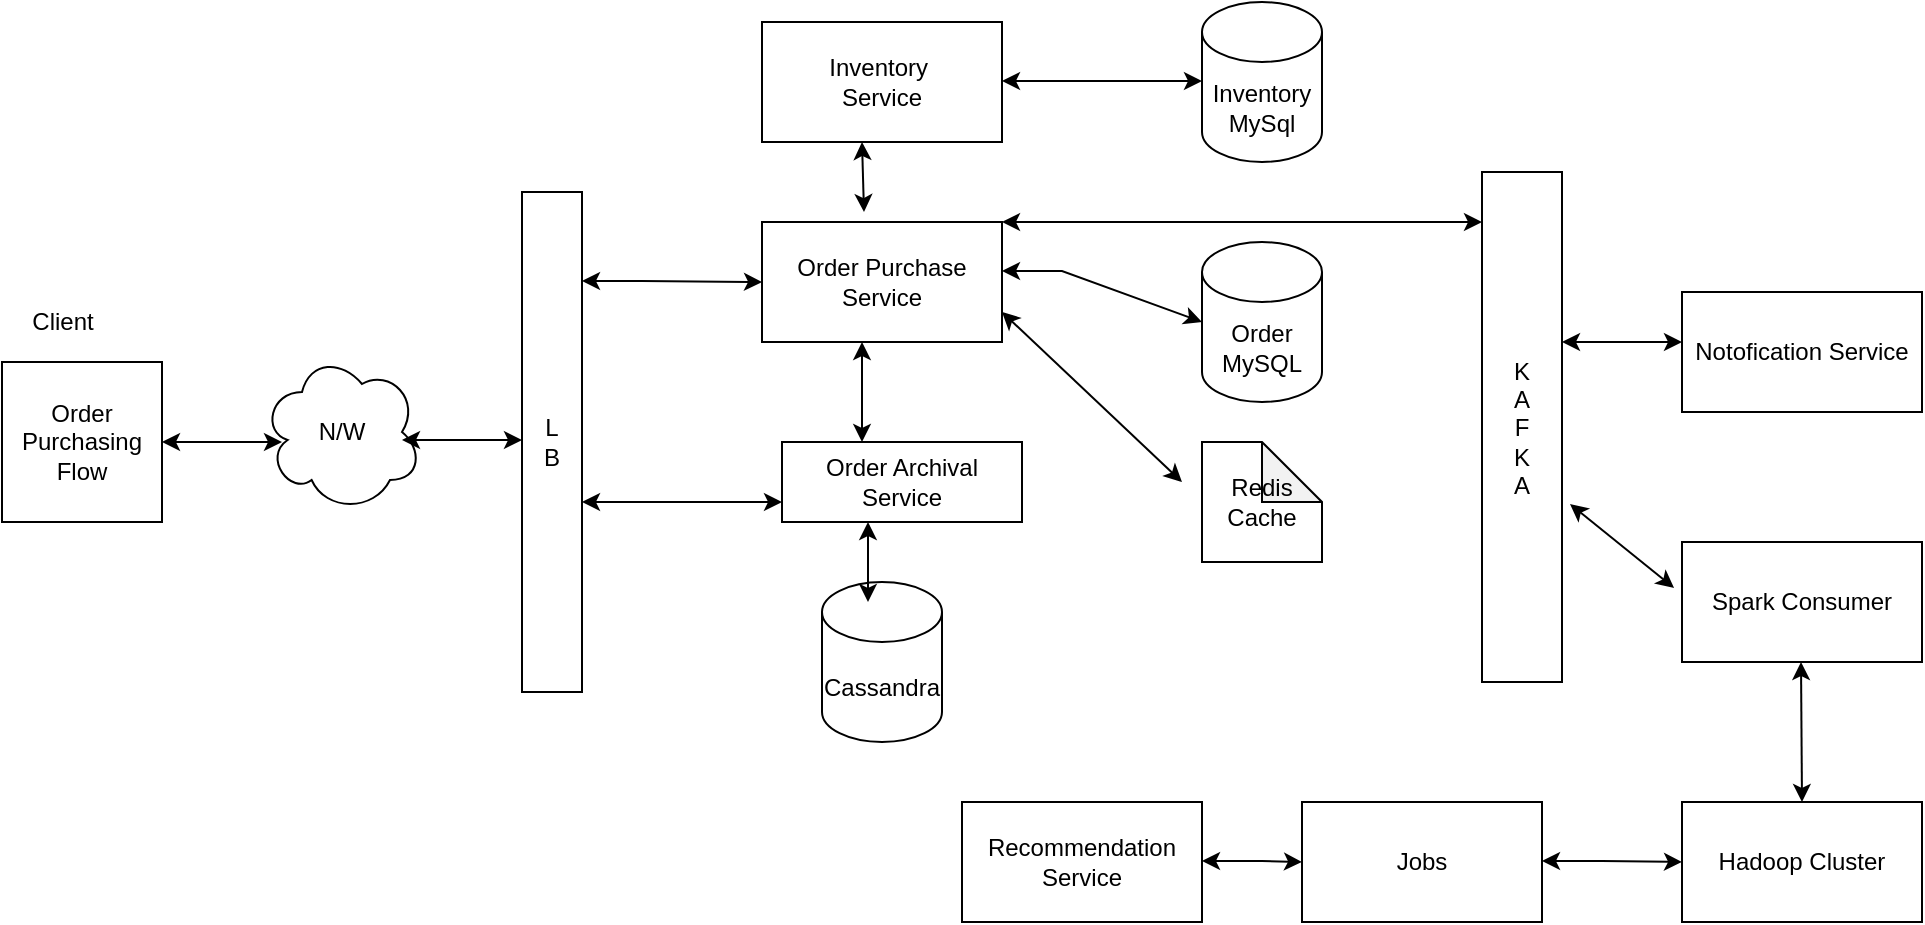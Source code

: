 <mxfile version="20.5.3" type="github">
  <diagram id="9tN5ClGx5iQZVLSTjroQ" name="Page-1">
    <mxGraphModel dx="1422" dy="762" grid="1" gridSize="10" guides="1" tooltips="1" connect="1" arrows="1" fold="1" page="1" pageScale="1" pageWidth="1200" pageHeight="1920" math="0" shadow="0">
      <root>
        <mxCell id="0" />
        <mxCell id="1" parent="0" />
        <mxCell id="5CxpkVeVXIalpc9fhNLH-1" value="Order Purchasing Flow" style="whiteSpace=wrap;html=1;aspect=fixed;" parent="1" vertex="1">
          <mxGeometry x="90" y="190" width="80" height="80" as="geometry" />
        </mxCell>
        <mxCell id="5CxpkVeVXIalpc9fhNLH-2" value="L&lt;br&gt;B" style="rounded=0;whiteSpace=wrap;html=1;" parent="1" vertex="1">
          <mxGeometry x="350" y="105" width="30" height="250" as="geometry" />
        </mxCell>
        <mxCell id="5CxpkVeVXIalpc9fhNLH-3" value="Client" style="text;html=1;align=center;verticalAlign=middle;resizable=0;points=[];autosize=1;strokeColor=none;fillColor=none;" parent="1" vertex="1">
          <mxGeometry x="95" y="155" width="50" height="30" as="geometry" />
        </mxCell>
        <mxCell id="5CxpkVeVXIalpc9fhNLH-4" value="N/W" style="ellipse;shape=cloud;whiteSpace=wrap;html=1;" parent="1" vertex="1">
          <mxGeometry x="220" y="185" width="80" height="80" as="geometry" />
        </mxCell>
        <mxCell id="5CxpkVeVXIalpc9fhNLH-5" value="Order Purchase Service" style="rounded=0;whiteSpace=wrap;html=1;" parent="1" vertex="1">
          <mxGeometry x="470" y="120" width="120" height="60" as="geometry" />
        </mxCell>
        <mxCell id="5CxpkVeVXIalpc9fhNLH-6" value="Order&lt;br&gt;MySQL" style="shape=cylinder3;whiteSpace=wrap;html=1;boundedLbl=1;backgroundOutline=1;size=15;" parent="1" vertex="1">
          <mxGeometry x="690" y="130" width="60" height="80" as="geometry" />
        </mxCell>
        <mxCell id="5CxpkVeVXIalpc9fhNLH-7" value="Redis Cache" style="shape=note;whiteSpace=wrap;html=1;backgroundOutline=1;darkOpacity=0.05;size=30;" parent="1" vertex="1">
          <mxGeometry x="690" y="230" width="60" height="60" as="geometry" />
        </mxCell>
        <mxCell id="5CxpkVeVXIalpc9fhNLH-8" value="Cassandra" style="shape=cylinder3;whiteSpace=wrap;html=1;boundedLbl=1;backgroundOutline=1;size=15;" parent="1" vertex="1">
          <mxGeometry x="500" y="300" width="60" height="80" as="geometry" />
        </mxCell>
        <mxCell id="5CxpkVeVXIalpc9fhNLH-9" value="Order Archival Service" style="rounded=0;whiteSpace=wrap;html=1;" parent="1" vertex="1">
          <mxGeometry x="480" y="230" width="120" height="40" as="geometry" />
        </mxCell>
        <mxCell id="5CxpkVeVXIalpc9fhNLH-10" value="K&lt;br&gt;A&lt;br&gt;F&lt;br&gt;K&lt;br&gt;A" style="rounded=0;whiteSpace=wrap;html=1;" parent="1" vertex="1">
          <mxGeometry x="830" y="95" width="40" height="255" as="geometry" />
        </mxCell>
        <mxCell id="5CxpkVeVXIalpc9fhNLH-11" value="Notofication Service" style="rounded=0;whiteSpace=wrap;html=1;" parent="1" vertex="1">
          <mxGeometry x="930" y="155" width="120" height="60" as="geometry" />
        </mxCell>
        <mxCell id="5CxpkVeVXIalpc9fhNLH-12" value="Spark Consumer" style="rounded=0;whiteSpace=wrap;html=1;" parent="1" vertex="1">
          <mxGeometry x="930" y="280" width="120" height="60" as="geometry" />
        </mxCell>
        <mxCell id="5CxpkVeVXIalpc9fhNLH-13" value="Hadoop Cluster" style="rounded=0;whiteSpace=wrap;html=1;" parent="1" vertex="1">
          <mxGeometry x="930" y="410" width="120" height="60" as="geometry" />
        </mxCell>
        <mxCell id="5CxpkVeVXIalpc9fhNLH-14" value="Jobs" style="rounded=0;whiteSpace=wrap;html=1;" parent="1" vertex="1">
          <mxGeometry x="740" y="410" width="120" height="60" as="geometry" />
        </mxCell>
        <mxCell id="5CxpkVeVXIalpc9fhNLH-15" value="Recommendation&lt;br&gt;Service" style="rounded=0;whiteSpace=wrap;html=1;" parent="1" vertex="1">
          <mxGeometry x="570" y="410" width="120" height="60" as="geometry" />
        </mxCell>
        <mxCell id="5CxpkVeVXIalpc9fhNLH-16" value="Inventory&lt;br&gt;MySql" style="shape=cylinder3;whiteSpace=wrap;html=1;boundedLbl=1;backgroundOutline=1;size=15;" parent="1" vertex="1">
          <mxGeometry x="690" y="10" width="60" height="80" as="geometry" />
        </mxCell>
        <mxCell id="5CxpkVeVXIalpc9fhNLH-17" value="Inventory&amp;nbsp;&lt;br&gt;Service" style="rounded=0;whiteSpace=wrap;html=1;" parent="1" vertex="1">
          <mxGeometry x="470" y="20" width="120" height="60" as="geometry" />
        </mxCell>
        <mxCell id="5CxpkVeVXIalpc9fhNLH-18" value="" style="endArrow=classic;startArrow=classic;html=1;rounded=0;" parent="1" edge="1">
          <mxGeometry width="50" height="50" relative="1" as="geometry">
            <mxPoint x="170" y="230" as="sourcePoint" />
            <mxPoint x="230" y="230" as="targetPoint" />
            <Array as="points">
              <mxPoint x="200" y="230" />
            </Array>
          </mxGeometry>
        </mxCell>
        <mxCell id="5CxpkVeVXIalpc9fhNLH-19" value="" style="endArrow=classic;startArrow=classic;html=1;rounded=0;" parent="1" edge="1">
          <mxGeometry width="50" height="50" relative="1" as="geometry">
            <mxPoint x="290" y="229" as="sourcePoint" />
            <mxPoint x="350" y="229" as="targetPoint" />
            <Array as="points">
              <mxPoint x="320" y="229" />
            </Array>
          </mxGeometry>
        </mxCell>
        <mxCell id="5CxpkVeVXIalpc9fhNLH-20" value="" style="endArrow=classic;startArrow=classic;html=1;rounded=0;entryX=0;entryY=0.5;entryDx=0;entryDy=0;" parent="1" target="5CxpkVeVXIalpc9fhNLH-5" edge="1">
          <mxGeometry width="50" height="50" relative="1" as="geometry">
            <mxPoint x="380" y="149.5" as="sourcePoint" />
            <mxPoint x="440" y="149.5" as="targetPoint" />
            <Array as="points">
              <mxPoint x="410" y="149.5" />
            </Array>
          </mxGeometry>
        </mxCell>
        <mxCell id="5CxpkVeVXIalpc9fhNLH-21" value="" style="endArrow=classic;startArrow=classic;html=1;rounded=0;" parent="1" edge="1">
          <mxGeometry width="50" height="50" relative="1" as="geometry">
            <mxPoint x="380" y="260" as="sourcePoint" />
            <mxPoint x="480" y="260" as="targetPoint" />
            <Array as="points">
              <mxPoint x="410" y="260" />
            </Array>
          </mxGeometry>
        </mxCell>
        <mxCell id="5CxpkVeVXIalpc9fhNLH-22" value="" style="endArrow=classic;startArrow=classic;html=1;rounded=0;exitX=1;exitY=0.75;exitDx=0;exitDy=0;" parent="1" source="5CxpkVeVXIalpc9fhNLH-5" edge="1">
          <mxGeometry width="50" height="50" relative="1" as="geometry">
            <mxPoint x="600" y="249.5" as="sourcePoint" />
            <mxPoint x="680" y="250" as="targetPoint" />
            <Array as="points" />
          </mxGeometry>
        </mxCell>
        <mxCell id="5CxpkVeVXIalpc9fhNLH-23" value="" style="endArrow=classic;startArrow=classic;html=1;rounded=0;" parent="1" edge="1">
          <mxGeometry width="50" height="50" relative="1" as="geometry">
            <mxPoint x="590" y="49.5" as="sourcePoint" />
            <mxPoint x="690" y="49.5" as="targetPoint" />
            <Array as="points">
              <mxPoint x="620" y="49.5" />
            </Array>
          </mxGeometry>
        </mxCell>
        <mxCell id="5CxpkVeVXIalpc9fhNLH-24" value="" style="endArrow=classic;startArrow=classic;html=1;rounded=0;" parent="1" edge="1">
          <mxGeometry width="50" height="50" relative="1" as="geometry">
            <mxPoint x="870" y="180" as="sourcePoint" />
            <mxPoint x="930" y="180" as="targetPoint" />
            <Array as="points">
              <mxPoint x="900" y="180" />
            </Array>
          </mxGeometry>
        </mxCell>
        <mxCell id="5CxpkVeVXIalpc9fhNLH-25" value="" style="endArrow=classic;startArrow=classic;html=1;rounded=0;" parent="1" edge="1">
          <mxGeometry width="50" height="50" relative="1" as="geometry">
            <mxPoint x="690" y="439.5" as="sourcePoint" />
            <mxPoint x="740" y="440" as="targetPoint" />
            <Array as="points">
              <mxPoint x="720" y="439.5" />
            </Array>
          </mxGeometry>
        </mxCell>
        <mxCell id="5CxpkVeVXIalpc9fhNLH-26" value="" style="endArrow=classic;startArrow=classic;html=1;rounded=0;entryX=0;entryY=0.5;entryDx=0;entryDy=0;" parent="1" target="5CxpkVeVXIalpc9fhNLH-13" edge="1">
          <mxGeometry width="50" height="50" relative="1" as="geometry">
            <mxPoint x="860" y="439.5" as="sourcePoint" />
            <mxPoint x="910" y="440" as="targetPoint" />
            <Array as="points">
              <mxPoint x="890" y="439.5" />
            </Array>
          </mxGeometry>
        </mxCell>
        <mxCell id="5CxpkVeVXIalpc9fhNLH-27" value="" style="endArrow=classic;startArrow=classic;html=1;rounded=0;" parent="1" edge="1">
          <mxGeometry width="50" height="50" relative="1" as="geometry">
            <mxPoint x="520" y="230" as="sourcePoint" />
            <mxPoint x="520" y="180" as="targetPoint" />
          </mxGeometry>
        </mxCell>
        <mxCell id="5CxpkVeVXIalpc9fhNLH-28" value="" style="endArrow=classic;startArrow=classic;html=1;rounded=0;exitX=0.425;exitY=-0.083;exitDx=0;exitDy=0;exitPerimeter=0;" parent="1" source="5CxpkVeVXIalpc9fhNLH-5" edge="1">
          <mxGeometry width="50" height="50" relative="1" as="geometry">
            <mxPoint x="520" y="110" as="sourcePoint" />
            <mxPoint x="520" y="80" as="targetPoint" />
          </mxGeometry>
        </mxCell>
        <mxCell id="5CxpkVeVXIalpc9fhNLH-29" value="" style="endArrow=classic;startArrow=classic;html=1;rounded=0;" parent="1" edge="1">
          <mxGeometry width="50" height="50" relative="1" as="geometry">
            <mxPoint x="523" y="310" as="sourcePoint" />
            <mxPoint x="523" y="270" as="targetPoint" />
          </mxGeometry>
        </mxCell>
        <mxCell id="5CxpkVeVXIalpc9fhNLH-31" value="" style="endArrow=classic;startArrow=classic;html=1;rounded=0;entryX=1.1;entryY=0.651;entryDx=0;entryDy=0;entryPerimeter=0;exitX=-0.033;exitY=0.383;exitDx=0;exitDy=0;exitPerimeter=0;" parent="1" source="5CxpkVeVXIalpc9fhNLH-12" target="5CxpkVeVXIalpc9fhNLH-10" edge="1">
          <mxGeometry width="50" height="50" relative="1" as="geometry">
            <mxPoint x="989.5" y="270" as="sourcePoint" />
            <mxPoint x="989.5" y="220" as="targetPoint" />
          </mxGeometry>
        </mxCell>
        <mxCell id="5CxpkVeVXIalpc9fhNLH-32" value="" style="endArrow=classic;startArrow=classic;html=1;rounded=0;exitX=0.5;exitY=0;exitDx=0;exitDy=0;" parent="1" source="5CxpkVeVXIalpc9fhNLH-13" edge="1">
          <mxGeometry width="50" height="50" relative="1" as="geometry">
            <mxPoint x="989.5" y="390" as="sourcePoint" />
            <mxPoint x="989.5" y="340" as="targetPoint" />
          </mxGeometry>
        </mxCell>
        <mxCell id="5CxpkVeVXIalpc9fhNLH-33" value="" style="endArrow=classic;startArrow=classic;html=1;rounded=0;entryX=0;entryY=0.5;entryDx=0;entryDy=0;entryPerimeter=0;" parent="1" target="5CxpkVeVXIalpc9fhNLH-6" edge="1">
          <mxGeometry width="50" height="50" relative="1" as="geometry">
            <mxPoint x="590" y="144.5" as="sourcePoint" />
            <mxPoint x="690" y="144.5" as="targetPoint" />
            <Array as="points">
              <mxPoint x="620" y="144.5" />
            </Array>
          </mxGeometry>
        </mxCell>
        <mxCell id="5CxpkVeVXIalpc9fhNLH-34" value="" style="endArrow=classic;startArrow=classic;html=1;rounded=0;" parent="1" edge="1">
          <mxGeometry width="50" height="50" relative="1" as="geometry">
            <mxPoint x="590" y="120" as="sourcePoint" />
            <mxPoint x="830" y="120" as="targetPoint" />
            <Array as="points" />
          </mxGeometry>
        </mxCell>
      </root>
    </mxGraphModel>
  </diagram>
</mxfile>
